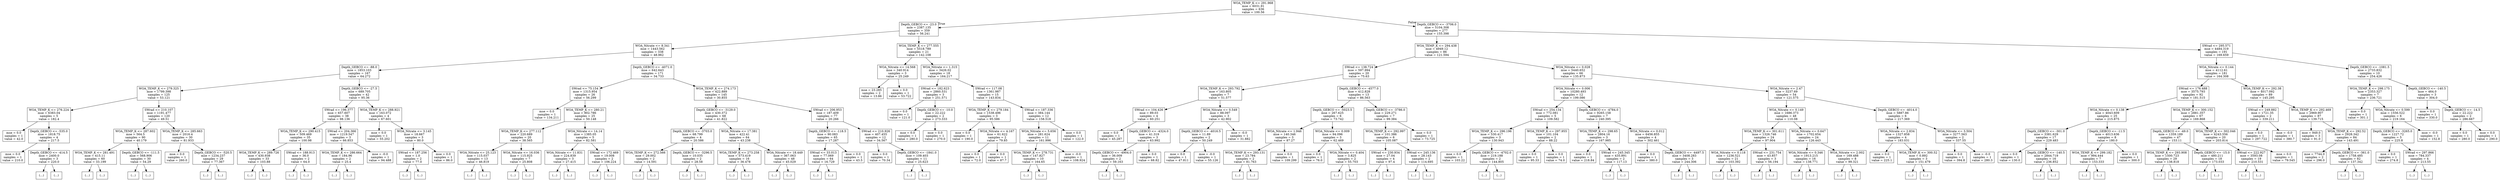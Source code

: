 digraph Tree {
node [shape=box] ;
0 [label="WOA_TEMP_K <= 291.968\nmse = 6031.91\nsamples = 636\nvalue = 100.56"] ;
1 [label="Depth_GEBCO <= -23.0\nmse = 2387.135\nsamples = 359\nvalue = 56.241"] ;
0 -> 1 [labeldistance=2.5, labelangle=45, headlabel="True"] ;
2 [label="WOA_Nitrate <= 8.341\nmse = 1443.562\nsamples = 338\nvalue = 48.962"] ;
1 -> 2 ;
3 [label="Depth_GEBCO <= -88.0\nmse = 1853.103\nsamples = 167\nvalue = 64.272"] ;
2 -> 3 ;
4 [label="WOA_TEMP_K <= 279.325\nmse = 1799.398\nsamples = 125\nvalue = 53.121"] ;
3 -> 4 ;
5 [label="WOA_TEMP_K <= 276.224\nmse = 6383.04\nsamples = 5\nvalue = 182.4"] ;
4 -> 5 ;
6 [label="mse = 0.0\nsamples = 1\nvalue = 42.0"] ;
5 -> 6 ;
7 [label="Depth_GEBCO <= -535.0\nmse = 1818.75\nsamples = 4\nvalue = 217.5"] ;
5 -> 7 ;
8 [label="mse = 0.0\nsamples = 1\nvalue = 210.0"] ;
7 -> 8 ;
9 [label="Depth_GEBCO <= -414.5\nmse = 2400.0\nsamples = 3\nvalue = 220.0"] ;
7 -> 9 ;
10 [label="(...)"] ;
9 -> 10 ;
11 [label="(...)"] ;
9 -> 11 ;
12 [label="SWrad <= 210.107\nmse = 1191.477\nsamples = 120\nvalue = 49.51"] ;
4 -> 12 ;
13 [label="WOA_TEMP_K <= 287.602\nmse = 564.5\nsamples = 90\nvalue = 40.179"] ;
12 -> 13 ;
14 [label="WOA_TEMP_K <= 281.491\nmse = 415.11\nsamples = 60\nvalue = 33.199"] ;
13 -> 14 ;
15 [label="(...)"] ;
14 -> 15 ;
20 [label="(...)"] ;
14 -> 20 ;
101 [label="Depth_GEBCO <= -111.5\nmse = 568.906\nsamples = 30\nvalue = 54.29"] ;
13 -> 101 ;
102 [label="(...)"] ;
101 -> 102 ;
157 [label="(...)"] ;
101 -> 157 ;
158 [label="WOA_TEMP_K <= 285.663\nmse = 2016.4\nsamples = 30\nvalue = 81.933"] ;
12 -> 158 ;
159 [label="mse = 0.0\nsamples = 1\nvalue = 260.0"] ;
158 -> 159 ;
160 [label="Depth_GEBCO <= -520.5\nmse = 1234.237\nsamples = 29\nvalue = 77.367"] ;
158 -> 160 ;
161 [label="(...)"] ;
160 -> 161 ;
202 [label="(...)"] ;
160 -> 202 ;
203 [label="Depth_GEBCO <= -27.5\nmse = 689.705\nsamples = 42\nvalue = 95.36"] ;
3 -> 203 ;
204 [label="SWrad <= 196.377\nmse = 657.607\nsamples = 38\nvalue = 98.136"] ;
203 -> 204 ;
205 [label="WOA_TEMP_K <= 290.415\nmse = 509.469\nsamples = 35\nvalue = 100.98"] ;
204 -> 205 ;
206 [label="WOA_TEMP_K <= 289.726\nmse = 430.938\nsamples = 33\nvalue = 103.88"] ;
205 -> 206 ;
207 [label="(...)"] ;
206 -> 207 ;
256 [label="(...)"] ;
206 -> 256 ;
263 [label="SWrad <= 188.913\nmse = 36.0\nsamples = 2\nvalue = 64.0"] ;
205 -> 263 ;
264 [label="(...)"] ;
263 -> 264 ;
265 [label="(...)"] ;
263 -> 265 ;
266 [label="SWrad <= 204.366\nmse = 1219.547\nsamples = 3\nvalue = 66.853"] ;
204 -> 266 ;
267 [label="WOA_TEMP_K <= 286.664\nmse = 184.96\nsamples = 2\nvalue = 25.4"] ;
266 -> 267 ;
268 [label="(...)"] ;
267 -> 268 ;
269 [label="(...)"] ;
267 -> 269 ;
270 [label="mse = -0.0\nsamples = 1\nvalue = 94.488"] ;
266 -> 270 ;
271 [label="WOA_TEMP_K <= 288.921\nmse = 163.072\nsamples = 4\nvalue = 67.601"] ;
203 -> 271 ;
272 [label="mse = 0.0\nsamples = 1\nvalue = 55.202"] ;
271 -> 272 ;
273 [label="WOA_Nitrate <= 3.145\nmse = 18.667\nsamples = 3\nvalue = 80.0"] ;
271 -> 273 ;
274 [label="SWrad <= 187.256\nmse = 1.0\nsamples = 2\nvalue = 77.0"] ;
273 -> 274 ;
275 [label="(...)"] ;
274 -> 275 ;
276 [label="(...)"] ;
274 -> 276 ;
277 [label="mse = 0.0\nsamples = 1\nvalue = 86.0"] ;
273 -> 277 ;
278 [label="Depth_GEBCO <= -4071.0\nmse = 642.643\nsamples = 171\nvalue = 34.733"] ;
2 -> 278 ;
279 [label="SWrad <= 75.154\nmse = 1315.954\nsamples = 26\nvalue = 56.299"] ;
278 -> 279 ;
280 [label="mse = 0.0\nsamples = 1\nvalue = 134.211"] ;
279 -> 280 ;
281 [label="WOA_TEMP_K <= 280.21\nmse = 902.786\nsamples = 25\nvalue = 50.148"] ;
279 -> 281 ;
282 [label="WOA_TEMP_K <= 277.112\nmse = 220.689\nsamples = 20\nvalue = 38.565"] ;
281 -> 282 ;
283 [label="WOA_Nitrate <= 25.123\nmse = 115.037\nsamples = 13\nvalue = 46.819"] ;
282 -> 283 ;
284 [label="(...)"] ;
283 -> 284 ;
293 [label="(...)"] ;
283 -> 293 ;
308 [label="WOA_Nitrate <= 16.036\nmse = 115.925\nsamples = 7\nvalue = 25.808"] ;
282 -> 308 ;
309 [label="(...)"] ;
308 -> 309 ;
312 [label="(...)"] ;
308 -> 312 ;
319 [label="WOA_Nitrate <= 14.14\nmse = 1385.05\nsamples = 5\nvalue = 82.581"] ;
281 -> 319 ;
320 [label="WOA_Nitrate <= 11.831\nmse = 224.839\nsamples = 3\nvalue = 27.415"] ;
319 -> 320 ;
321 [label="(...)"] ;
320 -> 321 ;
324 [label="(...)"] ;
320 -> 324 ;
325 [label="SWrad <= 172.469\nmse = 19.008\nsamples = 2\nvalue = 106.224"] ;
319 -> 325 ;
326 [label="(...)"] ;
325 -> 326 ;
327 [label="(...)"] ;
325 -> 327 ;
328 [label="WOA_TEMP_K <= 274.173\nmse = 422.889\nsamples = 145\nvalue = 30.855"] ;
278 -> 328 ;
329 [label="Depth_GEBCO <= -3129.0\nmse = 430.372\nsamples = 68\nvalue = 41.822"] ;
328 -> 329 ;
330 [label="Depth_GEBCO <= -3703.0\nmse = 68.799\nsamples = 4\nvalue = 20.586"] ;
329 -> 330 ;
331 [label="WOA_TEMP_K <= 272.566\nmse = 29.002\nsamples = 2\nvalue = 14.591"] ;
330 -> 331 ;
332 [label="(...)"] ;
331 -> 332 ;
333 [label="(...)"] ;
331 -> 333 ;
334 [label="Depth_GEBCO <= -3296.5\nmse = 10.035\nsamples = 2\nvalue = 28.58"] ;
330 -> 334 ;
335 [label="(...)"] ;
334 -> 335 ;
336 [label="(...)"] ;
334 -> 336 ;
337 [label="WOA_Nitrate <= 17.381\nmse = 422.41\nsamples = 64\nvalue = 43.238"] ;
329 -> 337 ;
338 [label="WOA_TEMP_K <= 273.258\nmse = 573.419\nsamples = 16\nvalue = 36.478"] ;
337 -> 338 ;
339 [label="(...)"] ;
338 -> 339 ;
346 [label="(...)"] ;
338 -> 346 ;
349 [label="WOA_Nitrate <= 18.449\nmse = 367.063\nsamples = 48\nvalue = 45.029"] ;
337 -> 349 ;
350 [label="(...)"] ;
349 -> 350 ;
351 [label="(...)"] ;
349 -> 351 ;
406 [label="SWrad <= 206.953\nmse = 187.409\nsamples = 77\nvalue = 20.266"] ;
328 -> 406 ;
407 [label="Depth_GEBCO <= -118.5\nmse = 90.083\nsamples = 65\nvalue = 17.287"] ;
406 -> 407 ;
408 [label="SWrad <= 33.013\nmse = 77.069\nsamples = 64\nvalue = 16.729"] ;
407 -> 408 ;
409 [label="(...)"] ;
408 -> 409 ;
418 [label="(...)"] ;
408 -> 418 ;
489 [label="mse = 0.0\nsamples = 1\nvalue = 43.5"] ;
407 -> 489 ;
490 [label="SWrad <= 210.926\nmse = 407.455\nsamples = 12\nvalue = 34.567"] ;
406 -> 490 ;
491 [label="mse = 0.0\nsamples = 1\nvalue = 70.34"] ;
490 -> 491 ;
492 [label="Depth_GEBCO <= -1841.0\nmse = 109.403\nsamples = 11\nvalue = 25.623"] ;
490 -> 492 ;
493 [label="(...)"] ;
492 -> 493 ;
504 [label="(...)"] ;
492 -> 504 ;
513 [label="WOA_TEMP_K <= 277.555\nmse = 5518.789\nsamples = 21\nvalue = 142.108"] ;
1 -> 513 ;
514 [label="WOA_Nitrate <= 14.568\nmse = 340.914\nsamples = 3\nvalue = 25.249"] ;
513 -> 514 ;
515 [label="mse = 23.285\nsamples = 2\nvalue = 13.86"] ;
514 -> 515 ;
516 [label="mse = 0.0\nsamples = 1\nvalue = 53.722"] ;
514 -> 516 ;
517 [label="WOA_Nitrate <= 1.315\nmse = 3426.02\nsamples = 18\nvalue = 164.217"] ;
513 -> 517 ;
518 [label="SWrad <= 182.623\nmse = 2860.531\nsamples = 3\nvalue = 251.571"] ;
517 -> 518 ;
519 [label="mse = 0.0\nsamples = 1\nvalue = 121.0"] ;
518 -> 519 ;
520 [label="Depth_GEBCO <= -10.0\nmse = 22.222\nsamples = 2\nvalue = 273.333"] ;
518 -> 520 ;
521 [label="mse = 0.0\nsamples = 1\nvalue = 280.0"] ;
520 -> 521 ;
522 [label="mse = 0.0\nsamples = 1\nvalue = 270.0"] ;
520 -> 522 ;
523 [label="SWrad <= 117.08\nmse = 1361.987\nsamples = 15\nvalue = 143.834"] ;
517 -> 523 ;
524 [label="WOA_TEMP_K <= 279.184\nmse = 1538.496\nsamples = 3\nvalue = 95.586"] ;
523 -> 524 ;
525 [label="mse = 0.0\nsamples = 1\nvalue = 190.0"] ;
524 -> 525 ;
526 [label="WOA_Nitrate <= 4.167\nmse = 61.622\nsamples = 2\nvalue = 79.85"] ;
524 -> 526 ;
527 [label="mse = 0.0\nsamples = 1\nvalue = 72.0"] ;
526 -> 527 ;
528 [label="mse = 0.0\nsamples = 1\nvalue = 87.7"] ;
526 -> 528 ;
529 [label="SWrad <= 187.336\nmse = 384.144\nsamples = 12\nvalue = 158.518"] ;
523 -> 529 ;
530 [label="WOA_Nitrate <= 5.656\nmse = 281.624\nsamples = 11\nvalue = 161.996"] ;
529 -> 530 ;
531 [label="WOA_TEMP_K <= 278.731\nmse = 147.827\nsamples = 10\nvalue = 164.65"] ;
530 -> 531 ;
532 [label="(...)"] ;
531 -> 532 ;
535 [label="(...)"] ;
531 -> 535 ;
546 [label="mse = -0.0\nsamples = 1\nvalue = 108.924"] ;
530 -> 546 ;
547 [label="mse = 0.0\nsamples = 1\nvalue = 122.0"] ;
529 -> 547 ;
548 [label="Depth_GEBCO <= -3706.0\nmse = 5104.308\nsamples = 277\nvalue = 155.398"] ;
0 -> 548 [labeldistance=2.5, labelangle=-45, headlabel="False"] ;
549 [label="WOA_TEMP_K <= 294.438\nmse = 4949.12\nsamples = 86\nvalue = 121.594"] ;
548 -> 549 ;
550 [label="SWrad <= 138.724\nmse = 597.994\nsamples = 20\nvalue = 75.63"] ;
549 -> 550 ;
551 [label="WOA_TEMP_K <= 293.792\nmse = 163.805\nsamples = 7\nvalue = 51.577"] ;
550 -> 551 ;
552 [label="SWrad <= 104.426\nmse = 89.03\nsamples = 4\nvalue = 60.251"] ;
551 -> 552 ;
553 [label="mse = 0.0\nsamples = 1\nvalue = 45.287"] ;
552 -> 553 ;
554 [label="Depth_GEBCO <= -4324.0\nmse = 41.319\nsamples = 3\nvalue = 63.992"] ;
552 -> 554 ;
555 [label="Depth_GEBCO <= -4904.0\nmse = 36.009\nsamples = 2\nvalue = 59.163"] ;
554 -> 555 ;
556 [label="(...)"] ;
555 -> 556 ;
557 [label="(...)"] ;
555 -> 557 ;
558 [label="mse = 0.0\nsamples = 1\nvalue = 68.82"] ;
554 -> 558 ;
559 [label="WOA_Nitrate <= 0.549\nmse = 88.097\nsamples = 3\nvalue = 42.902"] ;
551 -> 559 ;
560 [label="Depth_GEBCO <= -4016.5\nmse = 11.89\nsamples = 2\nvalue = 50.249"] ;
559 -> 560 ;
561 [label="mse = 0.0\nsamples = 1\nvalue = 47.811"] ;
560 -> 561 ;
562 [label="mse = -0.0\nsamples = 1\nvalue = 55.126"] ;
560 -> 562 ;
563 [label="mse = -0.0\nsamples = 1\nvalue = 31.882"] ;
559 -> 563 ;
564 [label="Depth_GEBCO <= -4577.0\nmse = 412.828\nsamples = 13\nvalue = 86.563"] ;
550 -> 564 ;
565 [label="Depth_GEBCO <= -5023.5\nmse = 267.625\nsamples = 6\nvalue = 73.742"] ;
564 -> 565 ;
566 [label="WOA_Nitrate <= 1.946\nmse = 140.346\nsamples = 3\nvalue = 87.27"] ;
565 -> 566 ;
567 [label="WOA_TEMP_K <= 293.131\nmse = 23.784\nsamples = 2\nvalue = 81.763"] ;
566 -> 567 ;
568 [label="(...)"] ;
567 -> 568 ;
569 [label="(...)"] ;
567 -> 569 ;
570 [label="mse = 0.0\nsamples = 1\nvalue = 109.299"] ;
566 -> 570 ;
571 [label="WOA_Nitrate <= 0.009\nmse = 94.096\nsamples = 3\nvalue = 62.469"] ;
565 -> 571 ;
572 [label="mse = 0.0\nsamples = 1\nvalue = 76.0"] ;
571 -> 572 ;
573 [label="WOA_Nitrate <= 0.404\nmse = 3.825\nsamples = 2\nvalue = 55.703"] ;
571 -> 573 ;
574 [label="(...)"] ;
573 -> 574 ;
575 [label="(...)"] ;
573 -> 575 ;
576 [label="Depth_GEBCO <= -3786.0\nmse = 229.271\nsamples = 7\nvalue = 99.384"] ;
564 -> 576 ;
577 [label="WOA_TEMP_K <= 292.997\nmse = 101.386\nsamples = 6\nvalue = 105.087"] ;
576 -> 577 ;
578 [label="SWrad <= 230.934\nmse = 27.04\nsamples = 4\nvalue = 97.4"] ;
577 -> 578 ;
579 [label="(...)"] ;
578 -> 579 ;
580 [label="(...)"] ;
578 -> 580 ;
581 [label="SWrad <= 245.136\nmse = 28.143\nsamples = 2\nvalue = 114.695"] ;
577 -> 581 ;
582 [label="(...)"] ;
581 -> 582 ;
583 [label="(...)"] ;
581 -> 583 ;
584 [label="mse = 0.0\nsamples = 1\nvalue = 73.725"] ;
576 -> 584 ;
585 [label="WOA_Nitrate <= 0.028\nmse = 5440.652\nsamples = 66\nvalue = 135.873"] ;
549 -> 585 ;
586 [label="WOA_Nitrate <= 0.006\nmse = 10280.493\nsamples = 12\nvalue = 199.086"] ;
585 -> 586 ;
587 [label="SWrad <= 254.134\nmse = 772.081\nsamples = 5\nvalue = 109.582"] ;
586 -> 587 ;
588 [label="WOA_TEMP_K <= 296.196\nmse = 530.417\nsamples = 3\nvalue = 130.943"] ;
587 -> 588 ;
589 [label="mse = 0.0\nsamples = 1\nvalue = 103.22"] ;
588 -> 589 ;
590 [label="Depth_GEBCO <= -4702.0\nmse = 219.188\nsamples = 2\nvalue = 144.805"] ;
588 -> 590 ;
591 [label="(...)"] ;
590 -> 591 ;
592 [label="(...)"] ;
590 -> 592 ;
593 [label="WOA_TEMP_K <= 297.955\nmse = 101.104\nsamples = 2\nvalue = 88.22"] ;
587 -> 593 ;
594 [label="mse = 0.0\nsamples = 1\nvalue = 95.33"] ;
593 -> 594 ;
595 [label="mse = 0.0\nsamples = 1\nvalue = 74.0"] ;
593 -> 595 ;
596 [label="Depth_GEBCO <= -4784.0\nmse = 9265.158\nsamples = 7\nvalue = 240.395"] ;
586 -> 596 ;
597 [label="WOA_TEMP_K <= 298.65\nmse = 2804.16\nsamples = 3\nvalue = 167.985"] ;
596 -> 597 ;
598 [label="mse = 0.0\nsamples = 1\nvalue = 218.84"] ;
597 -> 598 ;
599 [label="SWrad <= 245.345\nmse = 435.891\nsamples = 2\nvalue = 117.13"] ;
597 -> 599 ;
600 [label="(...)"] ;
599 -> 600 ;
601 [label="(...)"] ;
599 -> 601 ;
602 [label="WOA_Nitrate <= 0.012\nmse = 6456.855\nsamples = 4\nvalue = 302.461"] ;
596 -> 602 ;
603 [label="mse = 0.0\nsamples = 1\nvalue = 380.0"] ;
602 -> 603 ;
604 [label="Depth_GEBCO <= -4497.5\nmse = 3408.283\nsamples = 3\nvalue = 244.306"] ;
602 -> 604 ;
605 [label="(...)"] ;
604 -> 605 ;
608 [label="(...)"] ;
604 -> 608 ;
609 [label="WOA_Nitrate <= 2.47\nmse = 3237.69\nsamples = 54\nvalue = 121.575"] ;
585 -> 609 ;
610 [label="WOA_Nitrate <= 0.149\nmse = 1686.373\nsamples = 48\nvalue = 110.08"] ;
609 -> 610 ;
611 [label="WOA_TEMP_K <= 301.611\nmse = 1326.746\nsamples = 24\nvalue = 97.904"] ;
610 -> 611 ;
612 [label="WOA_Nitrate <= 0.118\nmse = 1236.521\nsamples = 21\nvalue = 103.392"] ;
611 -> 612 ;
613 [label="(...)"] ;
612 -> 613 ;
646 [label="(...)"] ;
612 -> 646 ;
649 [label="SWrad <= 231.754\nmse = 43.857\nsamples = 3\nvalue = 56.194"] ;
611 -> 649 ;
650 [label="(...)"] ;
649 -> 650 ;
651 [label="(...)"] ;
649 -> 651 ;
654 [label="WOA_Nitrate <= 0.647\nmse = 1702.654\nsamples = 24\nvalue = 126.443"] ;
610 -> 654 ;
655 [label="WOA_Nitrate <= 0.346\nmse = 1913.215\nsamples = 16\nvalue = 138.771"] ;
654 -> 655 ;
656 [label="(...)"] ;
655 -> 656 ;
679 [label="(...)"] ;
655 -> 679 ;
686 [label="WOA_Nitrate <= 2.002\nmse = 169.488\nsamples = 8\nvalue = 99.321"] ;
654 -> 686 ;
687 [label="(...)"] ;
686 -> 687 ;
698 [label="(...)"] ;
686 -> 698 ;
701 [label="Depth_GEBCO <= -4014.0\nmse = 5887.86\nsamples = 6\nvalue = 217.369"] ;
609 -> 701 ;
702 [label="WOA_Nitrate <= 2.834\nmse = 1327.858\nsamples = 4\nvalue = 183.031"] ;
701 -> 702 ;
703 [label="mse = 0.0\nsamples = 1\nvalue = 225.1"] ;
702 -> 703 ;
704 [label="WOA_TEMP_K <= 300.52\nmse = 0.892\nsamples = 3\nvalue = 151.479"] ;
702 -> 704 ;
705 [label="(...)"] ;
704 -> 705 ;
708 [label="(...)"] ;
704 -> 708 ;
709 [label="WOA_Nitrate <= 3.504\nmse = 3277.563\nsamples = 2\nvalue = 337.55"] ;
701 -> 709 ;
710 [label="mse = 0.0\nsamples = 1\nvalue = 394.8"] ;
709 -> 710 ;
711 [label="mse = -0.0\nsamples = 1\nvalue = 280.3"] ;
709 -> 711 ;
712 [label="SWrad <= 295.571\nmse = 4484.319\nsamples = 191\nvalue = 169.659"] ;
548 -> 712 ;
713 [label="WOA_Nitrate <= 0.144\nmse = 4112.61\nsamples = 181\nvalue = 164.308"] ;
712 -> 713 ;
714 [label="SWrad <= 176.488\nmse = 3575.793\nsamples = 92\nvalue = 181.515"] ;
713 -> 714 ;
715 [label="WOA_Nitrate <= 0.138\nmse = 4043.609\nsamples = 25\nvalue = 215.875"] ;
714 -> 715 ;
716 [label="Depth_GEBCO <= -301.0\nmse = 3381.629\nsamples = 17\nvalue = 229.483"] ;
715 -> 716 ;
717 [label="mse = 0.0\nsamples = 1\nvalue = 130.0"] ;
716 -> 717 ;
718 [label="Depth_GEBCO <= -140.5\nmse = 2844.719\nsamples = 16\nvalue = 236.852"] ;
716 -> 718 ;
719 [label="(...)"] ;
718 -> 719 ;
722 [label="(...)"] ;
718 -> 722 ;
735 [label="Depth_GEBCO <= -11.5\nmse = 4013.636\nsamples = 8\nvalue = 180.0"] ;
715 -> 735 ;
736 [label="WOA_TEMP_K <= 299.182\nmse = 994.444\nsamples = 7\nvalue = 153.333"] ;
735 -> 736 ;
737 [label="(...)"] ;
736 -> 737 ;
740 [label="(...)"] ;
736 -> 740 ;
743 [label="mse = 0.0\nsamples = 1\nvalue = 300.0"] ;
735 -> 743 ;
744 [label="WOA_TEMP_K <= 300.152\nmse = 2881.357\nsamples = 67\nvalue = 169.868"] ;
714 -> 744 ;
745 [label="Depth_GEBCO <= -49.0\nmse = 1359.189\nsamples = 47\nvalue = 153.11"] ;
744 -> 745 ;
746 [label="WOA_TEMP_K <= 293.908\nmse = 1500.723\nsamples = 29\nvalue = 138.818"] ;
745 -> 746 ;
747 [label="(...)"] ;
746 -> 747 ;
750 [label="(...)"] ;
746 -> 750 ;
787 [label="Depth_GEBCO <= -15.0\nmse = 480.211\nsamples = 18\nvalue = 173.033"] ;
745 -> 787 ;
788 [label="(...)"] ;
787 -> 788 ;
797 [label="(...)"] ;
787 -> 797 ;
802 [label="WOA_TEMP_K <= 302.046\nmse = 4243.556\nsamples = 20\nvalue = 203.814"] ;
744 -> 802 ;
803 [label="SWrad <= 222.927\nmse = 3593.08\nsamples = 19\nvalue = 210.531"] ;
802 -> 803 ;
804 [label="(...)"] ;
803 -> 804 ;
811 [label="(...)"] ;
803 -> 811 ;
828 [label="mse = 0.0\nsamples = 1\nvalue = 79.545"] ;
802 -> 828 ;
829 [label="WOA_TEMP_K <= 292.38\nmse = 4017.092\nsamples = 89\nvalue = 145.295"] ;
713 -> 829 ;
830 [label="SWrad <= 249.882\nmse = 1721.35\nsamples = 2\nvalue = 339.211"] ;
829 -> 830 ;
831 [label="mse = 0.0\nsamples = 1\nvalue = 297.722"] ;
830 -> 831 ;
832 [label="mse = -0.0\nsamples = 1\nvalue = 380.7"] ;
830 -> 832 ;
833 [label="WOA_TEMP_K <= 292.469\nmse = 2969.907\nsamples = 87\nvalue = 139.715"] ;
829 -> 833 ;
834 [label="mse = 949.0\nsamples = 3\nvalue = 91.0"] ;
833 -> 834 ;
835 [label="WOA_TEMP_K <= 292.52\nmse = 2928.342\nsamples = 84\nvalue = 143.491"] ;
833 -> 835 ;
836 [label="mse = 7744.0\nsamples = 2\nvalue = 296.0"] ;
835 -> 836 ;
837 [label="Depth_GEBCO <= -361.0\nmse = 1758.485\nsamples = 82\nvalue = 137.342"] ;
835 -> 837 ;
838 [label="(...)"] ;
837 -> 838 ;
879 [label="(...)"] ;
837 -> 879 ;
966 [label="Depth_GEBCO <= -1081.5\nmse = 2733.832\nsamples = 10\nvalue = 254.426"] ;
712 -> 966 ;
967 [label="WOA_TEMP_K <= 298.175\nmse = 2353.327\nsamples = 7\nvalue = 236.721"] ;
966 -> 967 ;
968 [label="mse = 0.0\nsamples = 1\nvalue = 301.1"] ;
967 -> 968 ;
969 [label="WOA_Nitrate <= 0.599\nmse = 1556.522\nsamples = 6\nvalue = 219.164"] ;
967 -> 969 ;
970 [label="Depth_GEBCO <= -3265.0\nmse = 1227.72\nsamples = 5\nvalue = 225.8"] ;
969 -> 970 ;
971 [label="mse = 0.0\nsamples = 1\nvalue = 274.8"] ;
970 -> 971 ;
972 [label="SWrad <= 297.866\nmse = 784.337\nsamples = 4\nvalue = 213.55"] ;
970 -> 972 ;
973 [label="(...)"] ;
972 -> 973 ;
974 [label="(...)"] ;
972 -> 974 ;
977 [label="mse = -0.0\nsamples = 1\nvalue = 152.8"] ;
969 -> 977 ;
978 [label="Depth_GEBCO <= -140.5\nmse = 464.0\nsamples = 3\nvalue = 304.0"] ;
966 -> 978 ;
979 [label="mse = 0.0\nsamples = 1\nvalue = 330.0"] ;
978 -> 979 ;
980 [label="Depth_GEBCO <= -14.5\nmse = 22.222\nsamples = 2\nvalue = 286.667"] ;
978 -> 980 ;
981 [label="mse = 0.0\nsamples = 1\nvalue = 280.0"] ;
980 -> 981 ;
982 [label="mse = 0.0\nsamples = 1\nvalue = 290.0"] ;
980 -> 982 ;
}